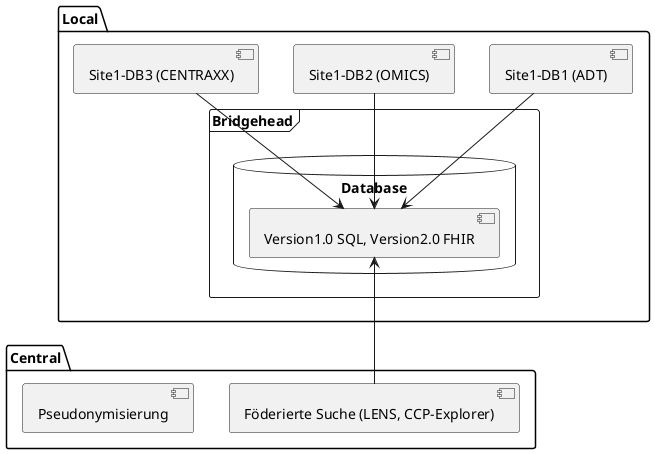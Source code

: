 @startuml
package "Local" {
    [Site1-DB1 (ADT)]
    [Site1-DB2 (OMICS)]
    [Site1-DB3 (CENTRAXX)]

    frame "Bridgehead" {
        database "Database" {
            [Version1.0 SQL, Version2.0 FHIR]
        }
    }
}
package "Central" {
    [Föderierte Suche (LENS, CCP-Explorer)]
    [Pseudonymisierung]
}
'' Beziehung

[Site1-DB1 (ADT)] --> [Version1.0 SQL, Version2.0 FHIR]
[Site1-DB2 (OMICS)] --> [Version1.0 SQL, Version2.0 FHIR]
[Site1-DB3 (CENTRAXX)] --> [Version1.0 SQL, Version2.0 FHIR]
[Version1.0 SQL, Version2.0 FHIR] <-- [Föderierte Suche (LENS, CCP-Explorer)]

@enduml
